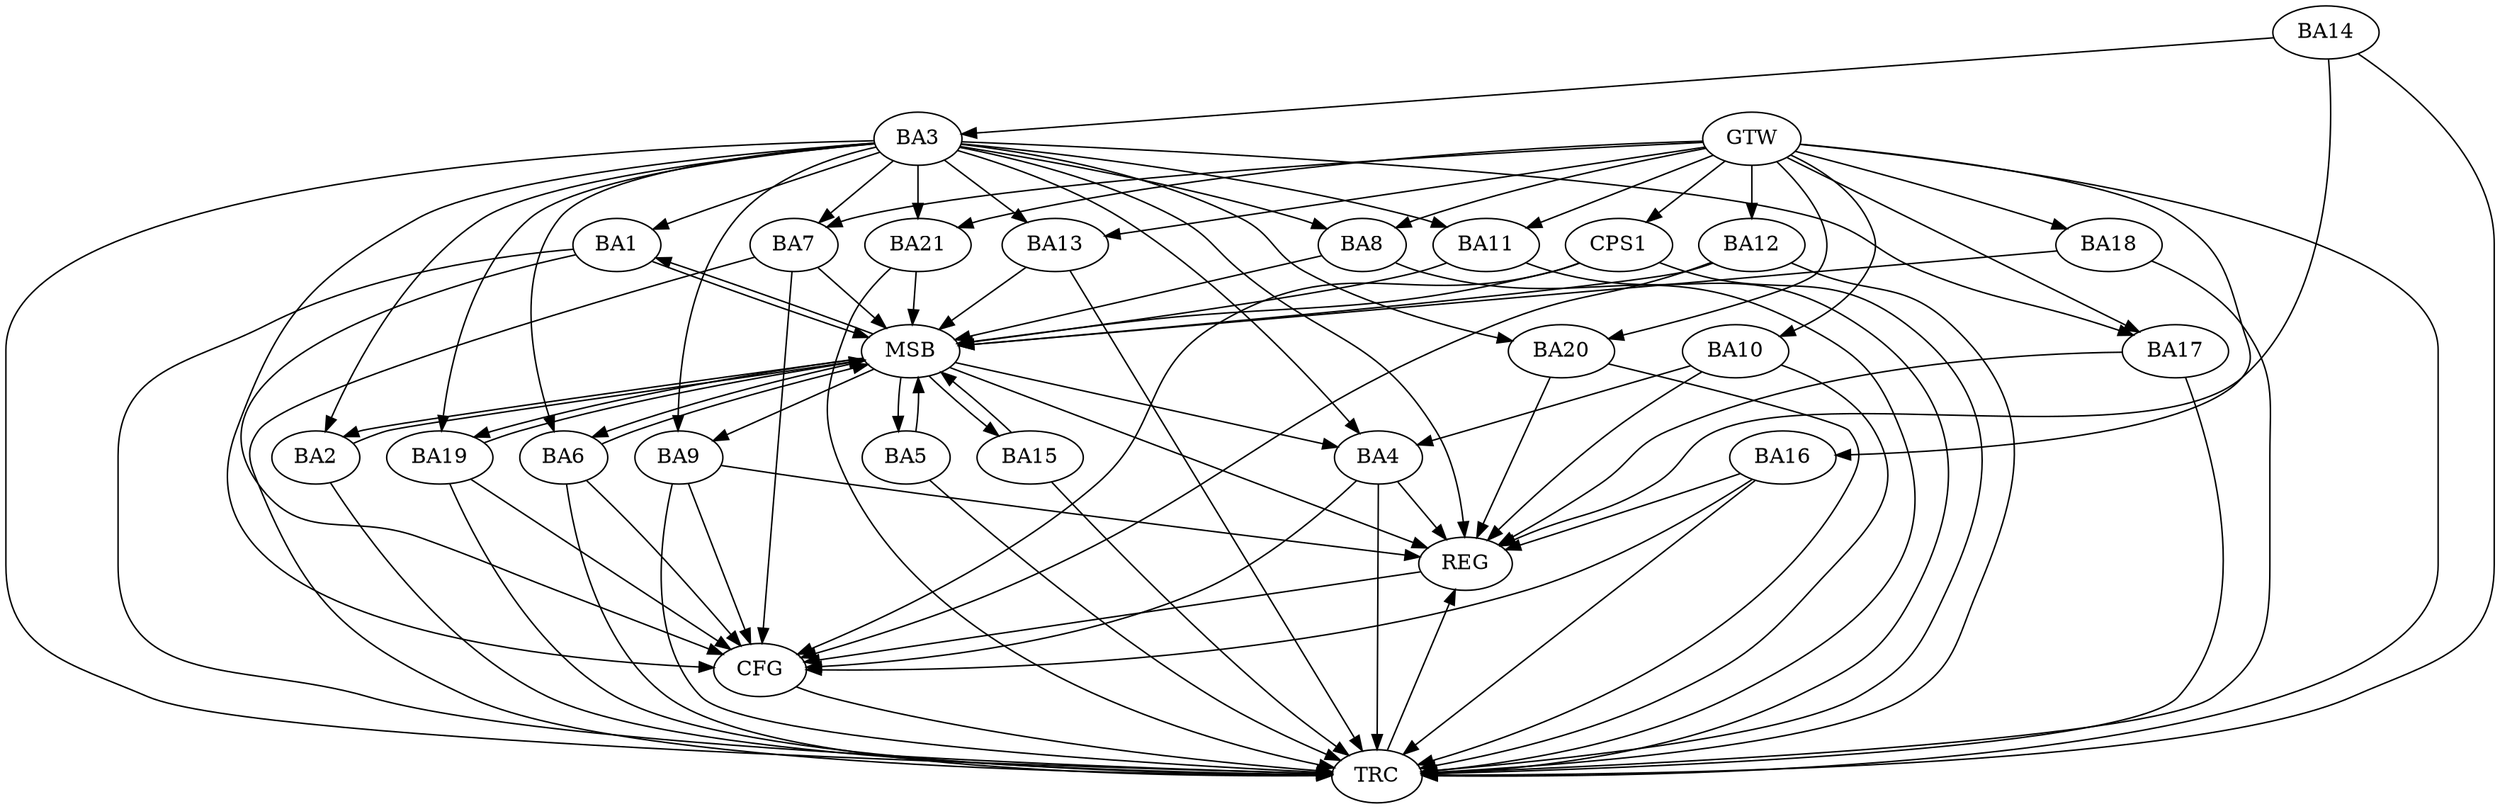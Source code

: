 strict digraph G {
  BA1 [ label="BA1" ];
  BA2 [ label="BA2" ];
  BA3 [ label="BA3" ];
  BA4 [ label="BA4" ];
  BA5 [ label="BA5" ];
  BA6 [ label="BA6" ];
  BA7 [ label="BA7" ];
  BA8 [ label="BA8" ];
  BA9 [ label="BA9" ];
  BA10 [ label="BA10" ];
  BA11 [ label="BA11" ];
  BA12 [ label="BA12" ];
  BA13 [ label="BA13" ];
  BA14 [ label="BA14" ];
  BA15 [ label="BA15" ];
  BA16 [ label="BA16" ];
  BA17 [ label="BA17" ];
  BA18 [ label="BA18" ];
  BA19 [ label="BA19" ];
  BA20 [ label="BA20" ];
  BA21 [ label="BA21" ];
  CPS1 [ label="CPS1" ];
  GTW [ label="GTW" ];
  REG [ label="REG" ];
  MSB [ label="MSB" ];
  CFG [ label="CFG" ];
  TRC [ label="TRC" ];
  BA3 -> BA2;
  BA10 -> BA4;
  BA14 -> BA3;
  GTW -> BA7;
  GTW -> BA8;
  GTW -> BA10;
  GTW -> BA11;
  GTW -> BA12;
  GTW -> BA13;
  GTW -> BA16;
  GTW -> BA17;
  GTW -> BA18;
  GTW -> BA20;
  GTW -> BA21;
  GTW -> CPS1;
  BA3 -> REG;
  BA4 -> REG;
  BA9 -> REG;
  BA10 -> REG;
  BA14 -> REG;
  BA16 -> REG;
  BA17 -> REG;
  BA20 -> REG;
  BA1 -> MSB;
  MSB -> BA2;
  MSB -> REG;
  BA2 -> MSB;
  MSB -> BA1;
  BA5 -> MSB;
  MSB -> BA4;
  BA6 -> MSB;
  BA7 -> MSB;
  BA8 -> MSB;
  BA11 -> MSB;
  BA12 -> MSB;
  BA13 -> MSB;
  BA15 -> MSB;
  BA18 -> MSB;
  MSB -> BA6;
  BA19 -> MSB;
  BA21 -> MSB;
  MSB -> BA19;
  CPS1 -> MSB;
  MSB -> BA9;
  MSB -> BA5;
  MSB -> BA15;
  CPS1 -> CFG;
  BA1 -> CFG;
  BA9 -> CFG;
  BA6 -> CFG;
  BA16 -> CFG;
  BA3 -> CFG;
  BA19 -> CFG;
  BA7 -> CFG;
  BA12 -> CFG;
  BA4 -> CFG;
  REG -> CFG;
  BA1 -> TRC;
  BA2 -> TRC;
  BA3 -> TRC;
  BA4 -> TRC;
  BA5 -> TRC;
  BA6 -> TRC;
  BA7 -> TRC;
  BA8 -> TRC;
  BA9 -> TRC;
  BA10 -> TRC;
  BA11 -> TRC;
  BA12 -> TRC;
  BA13 -> TRC;
  BA14 -> TRC;
  BA15 -> TRC;
  BA16 -> TRC;
  BA17 -> TRC;
  BA18 -> TRC;
  BA19 -> TRC;
  BA20 -> TRC;
  BA21 -> TRC;
  CPS1 -> TRC;
  GTW -> TRC;
  CFG -> TRC;
  TRC -> REG;
  BA3 -> BA17;
  BA3 -> BA11;
  BA3 -> BA4;
  BA3 -> BA9;
  BA3 -> BA8;
  BA3 -> BA6;
  BA3 -> BA13;
  BA3 -> BA20;
  BA3 -> BA1;
  BA3 -> BA21;
  BA3 -> BA19;
  BA3 -> BA7;
}
